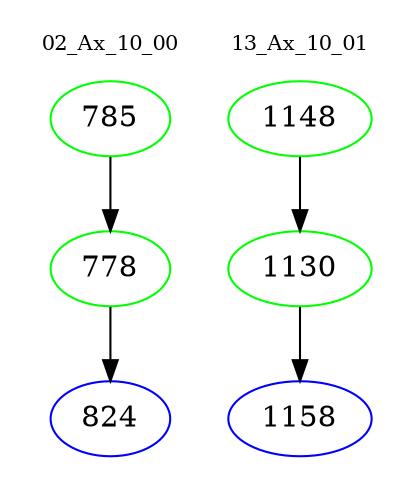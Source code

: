 digraph{
subgraph cluster_0 {
color = white
label = "02_Ax_10_00";
fontsize=10;
T0_785 [label="785", color="green"]
T0_785 -> T0_778 [color="black"]
T0_778 [label="778", color="green"]
T0_778 -> T0_824 [color="black"]
T0_824 [label="824", color="blue"]
}
subgraph cluster_1 {
color = white
label = "13_Ax_10_01";
fontsize=10;
T1_1148 [label="1148", color="green"]
T1_1148 -> T1_1130 [color="black"]
T1_1130 [label="1130", color="green"]
T1_1130 -> T1_1158 [color="black"]
T1_1158 [label="1158", color="blue"]
}
}
